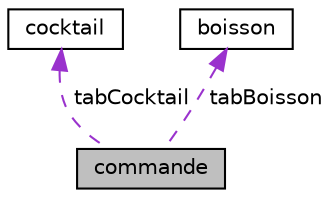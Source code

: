 digraph "commande"
{
 // LATEX_PDF_SIZE
  edge [fontname="Helvetica",fontsize="10",labelfontname="Helvetica",labelfontsize="10"];
  node [fontname="Helvetica",fontsize="10",shape=record];
  Node1 [label="commande",height=0.2,width=0.4,color="black", fillcolor="grey75", style="filled", fontcolor="black",tooltip=" "];
  Node2 -> Node1 [dir="back",color="darkorchid3",fontsize="10",style="dashed",label=" tabCocktail" ,fontname="Helvetica"];
  Node2 [label="cocktail",height=0.2,width=0.4,color="black", fillcolor="white", style="filled",URL="$structcocktail.html",tooltip=" "];
  Node3 -> Node1 [dir="back",color="darkorchid3",fontsize="10",style="dashed",label=" tabBoisson" ,fontname="Helvetica"];
  Node3 [label="boisson",height=0.2,width=0.4,color="black", fillcolor="white", style="filled",URL="$structboisson.html",tooltip=" "];
}
